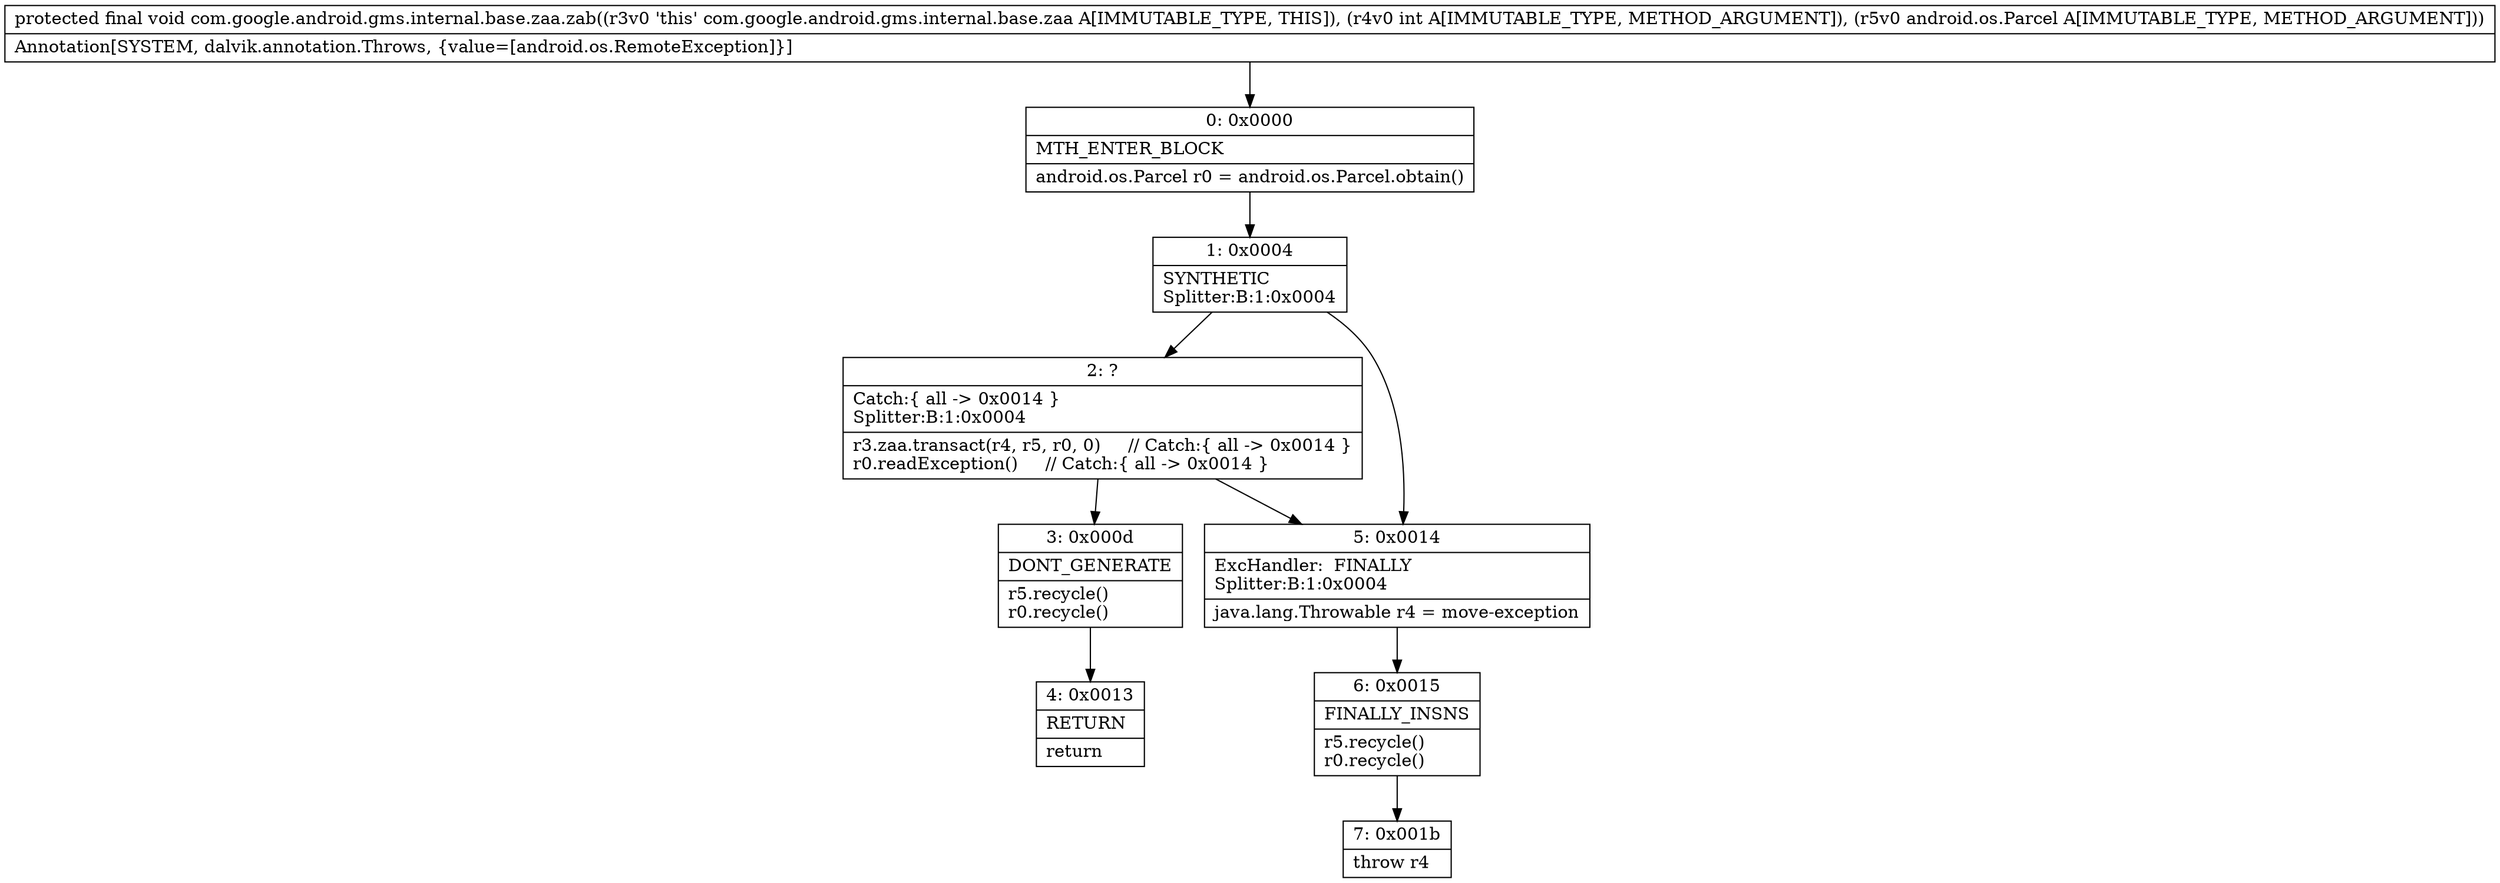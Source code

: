 digraph "CFG forcom.google.android.gms.internal.base.zaa.zab(ILandroid\/os\/Parcel;)V" {
Node_0 [shape=record,label="{0\:\ 0x0000|MTH_ENTER_BLOCK\l|android.os.Parcel r0 = android.os.Parcel.obtain()\l}"];
Node_1 [shape=record,label="{1\:\ 0x0004|SYNTHETIC\lSplitter:B:1:0x0004\l}"];
Node_2 [shape=record,label="{2\:\ ?|Catch:\{ all \-\> 0x0014 \}\lSplitter:B:1:0x0004\l|r3.zaa.transact(r4, r5, r0, 0)     \/\/ Catch:\{ all \-\> 0x0014 \}\lr0.readException()     \/\/ Catch:\{ all \-\> 0x0014 \}\l}"];
Node_3 [shape=record,label="{3\:\ 0x000d|DONT_GENERATE\l|r5.recycle()\lr0.recycle()\l}"];
Node_4 [shape=record,label="{4\:\ 0x0013|RETURN\l|return\l}"];
Node_5 [shape=record,label="{5\:\ 0x0014|ExcHandler:  FINALLY\lSplitter:B:1:0x0004\l|java.lang.Throwable r4 = move\-exception\l}"];
Node_6 [shape=record,label="{6\:\ 0x0015|FINALLY_INSNS\l|r5.recycle()\lr0.recycle()\l}"];
Node_7 [shape=record,label="{7\:\ 0x001b|throw r4\l}"];
MethodNode[shape=record,label="{protected final void com.google.android.gms.internal.base.zaa.zab((r3v0 'this' com.google.android.gms.internal.base.zaa A[IMMUTABLE_TYPE, THIS]), (r4v0 int A[IMMUTABLE_TYPE, METHOD_ARGUMENT]), (r5v0 android.os.Parcel A[IMMUTABLE_TYPE, METHOD_ARGUMENT]))  | Annotation[SYSTEM, dalvik.annotation.Throws, \{value=[android.os.RemoteException]\}]\l}"];
MethodNode -> Node_0;
Node_0 -> Node_1;
Node_1 -> Node_2;
Node_1 -> Node_5;
Node_2 -> Node_3;
Node_2 -> Node_5;
Node_3 -> Node_4;
Node_5 -> Node_6;
Node_6 -> Node_7;
}


